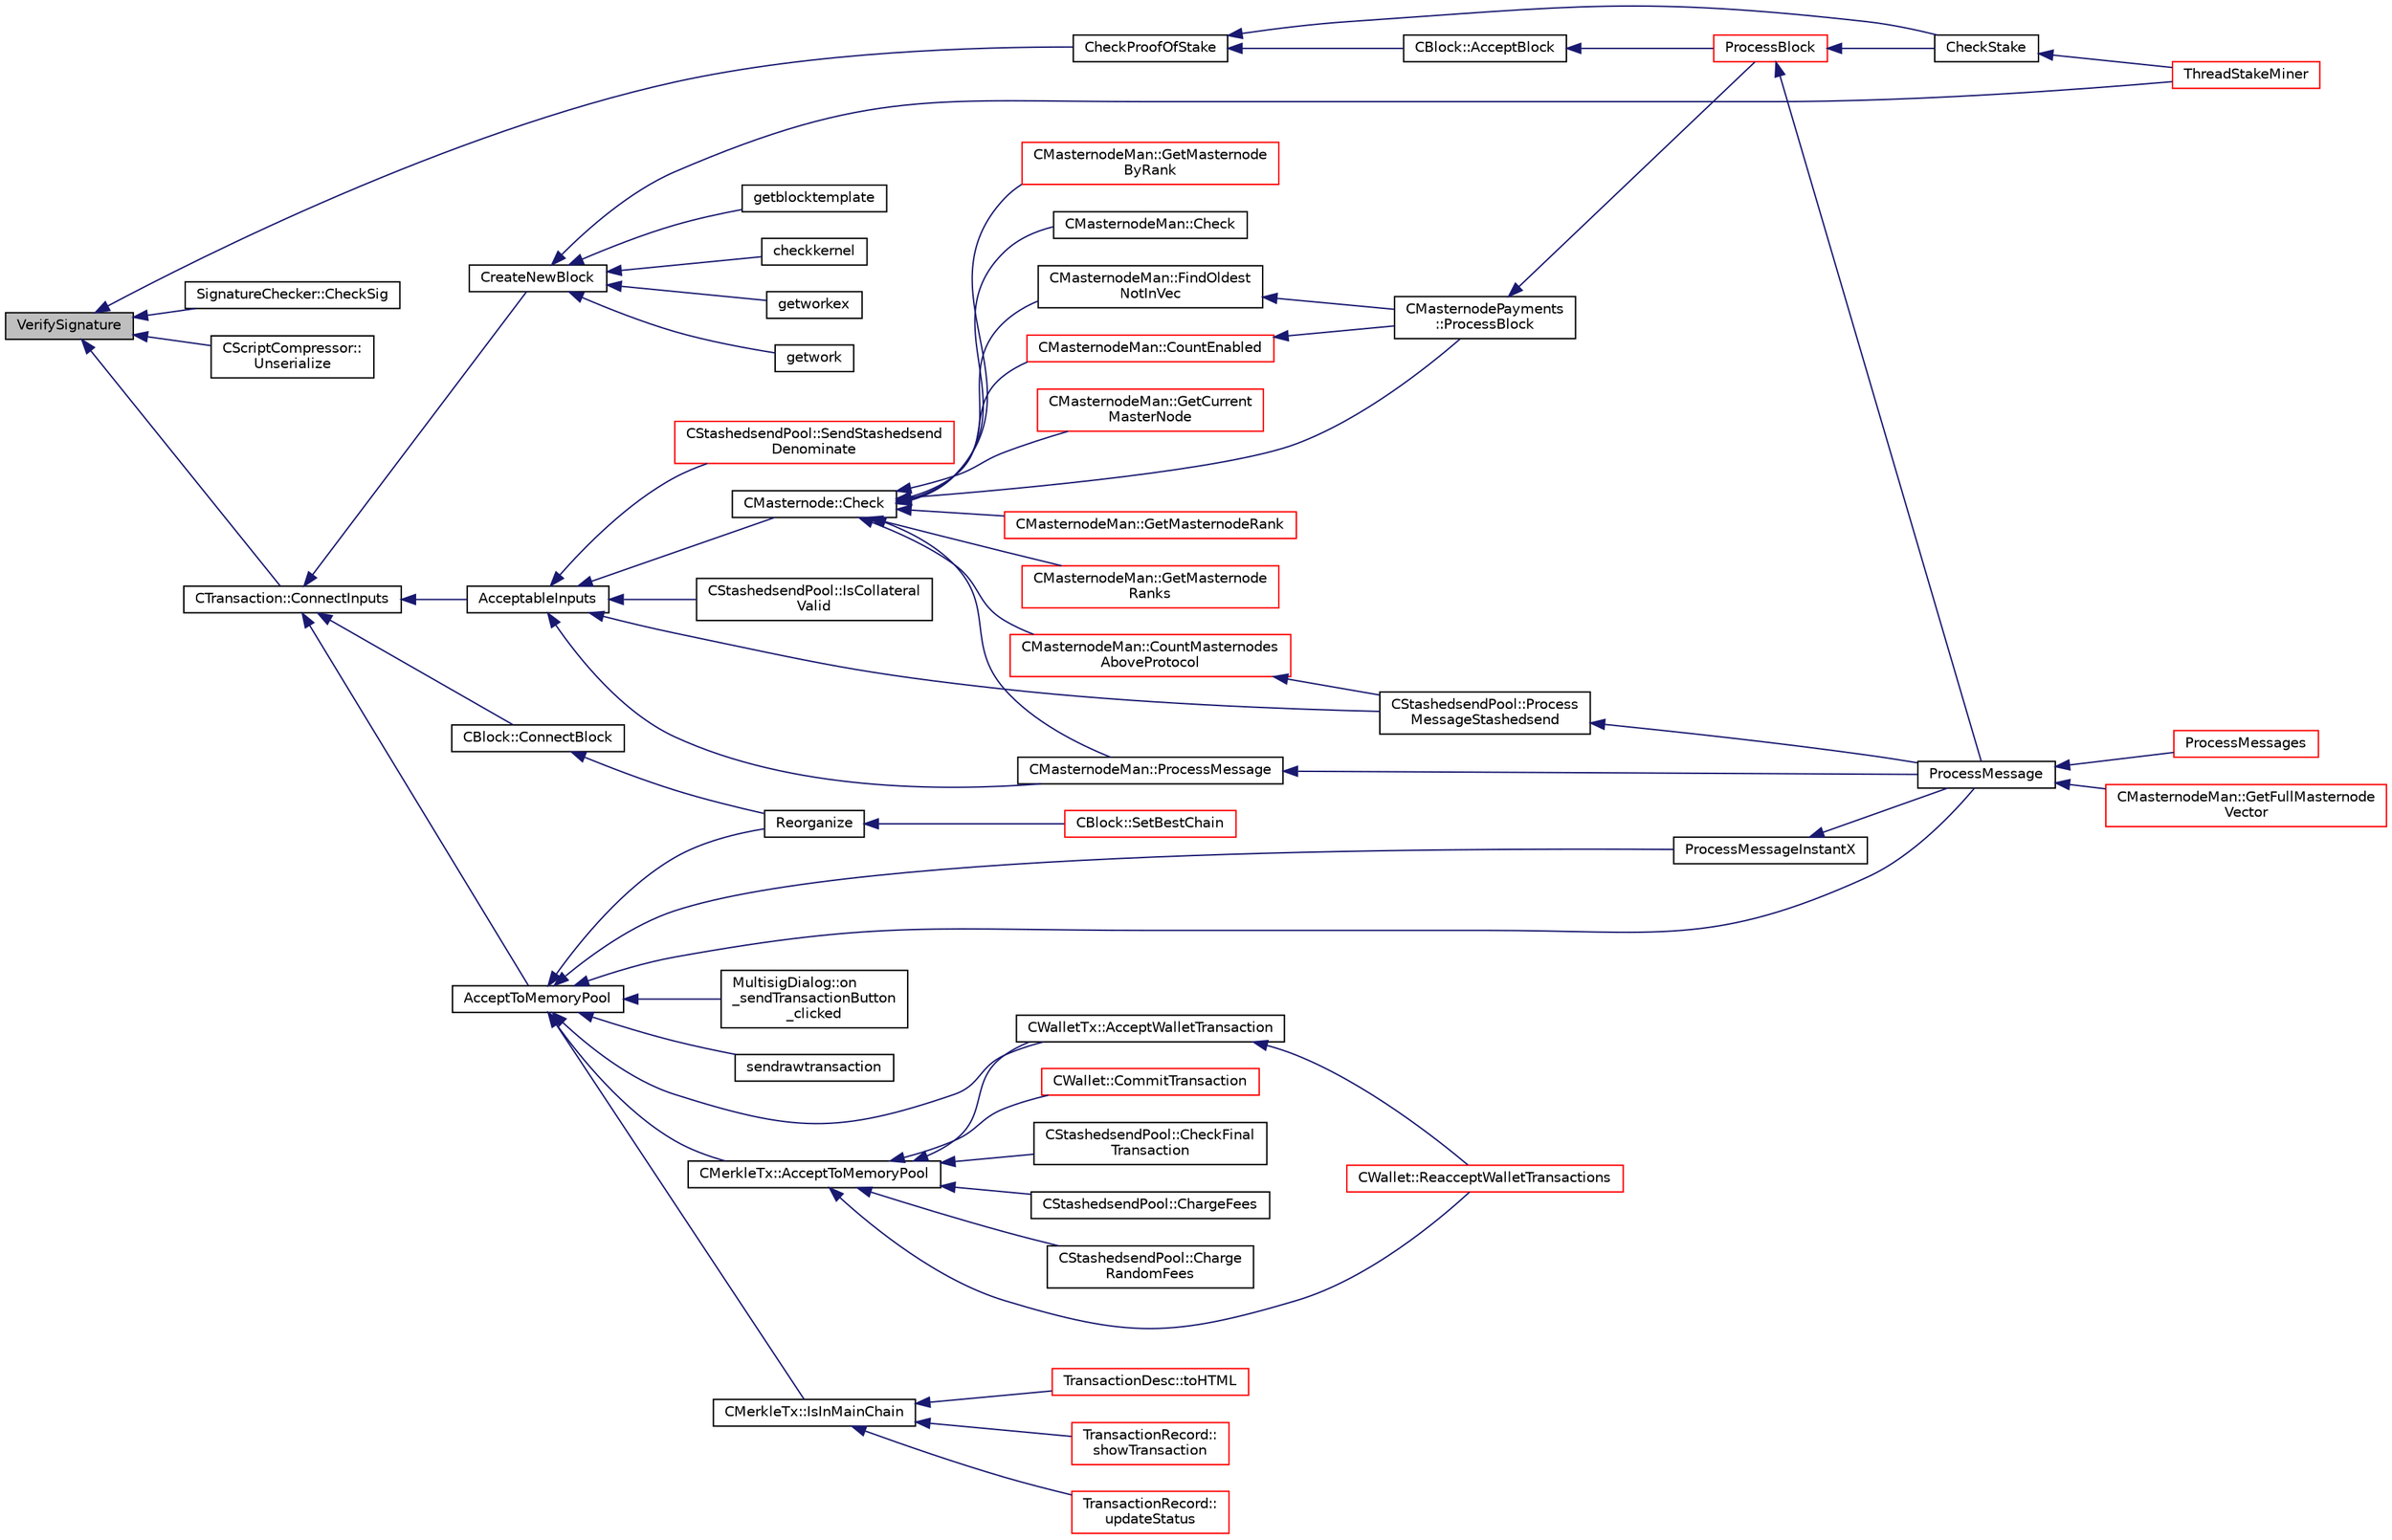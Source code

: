 digraph "VerifySignature"
{
  edge [fontname="Helvetica",fontsize="10",labelfontname="Helvetica",labelfontsize="10"];
  node [fontname="Helvetica",fontsize="10",shape=record];
  rankdir="LR";
  Node4808 [label="VerifySignature",height=0.2,width=0.4,color="black", fillcolor="grey75", style="filled", fontcolor="black"];
  Node4808 -> Node4809 [dir="back",color="midnightblue",fontsize="10",style="solid",fontname="Helvetica"];
  Node4809 [label="CTransaction::ConnectInputs",height=0.2,width=0.4,color="black", fillcolor="white", style="filled",URL="$df/d43/class_c_transaction.html#aaab6c4ba493c918e29fd383043dcaae7",tooltip="Sanity check previous transactions, then, if all checks succeed, mark them as spent by this transacti..."];
  Node4809 -> Node4810 [dir="back",color="midnightblue",fontsize="10",style="solid",fontname="Helvetica"];
  Node4810 [label="AcceptToMemoryPool",height=0.2,width=0.4,color="black", fillcolor="white", style="filled",URL="$d4/dbf/main_8h.html#addea0e425b693b4c1be712c3ead94568",tooltip="(try to) add transaction to memory pool "];
  Node4810 -> Node4811 [dir="back",color="midnightblue",fontsize="10",style="solid",fontname="Helvetica"];
  Node4811 [label="ProcessMessageInstantX",height=0.2,width=0.4,color="black", fillcolor="white", style="filled",URL="$d6/d5f/instantx_8h.html#aa516cb499ead2691d8ab216a499db5d0"];
  Node4811 -> Node4812 [dir="back",color="midnightblue",fontsize="10",style="solid",fontname="Helvetica"];
  Node4812 [label="ProcessMessage",height=0.2,width=0.4,color="black", fillcolor="white", style="filled",URL="$df/d0a/main_8cpp.html#a8ba92b1a4bce3c835e887a9073d17d8e"];
  Node4812 -> Node4813 [dir="back",color="midnightblue",fontsize="10",style="solid",fontname="Helvetica"];
  Node4813 [label="ProcessMessages",height=0.2,width=0.4,color="red", fillcolor="white", style="filled",URL="$d4/dbf/main_8h.html#a196f9318f02448b85b28d612698934fd"];
  Node4812 -> Node4821 [dir="back",color="midnightblue",fontsize="10",style="solid",fontname="Helvetica"];
  Node4821 [label="CMasternodeMan::GetFullMasternode\lVector",height=0.2,width=0.4,color="red", fillcolor="white", style="filled",URL="$dc/d6b/class_c_masternode_man.html#ab39e213a7601e1bef2eba1d5d63206f5"];
  Node4810 -> Node4827 [dir="back",color="midnightblue",fontsize="10",style="solid",fontname="Helvetica"];
  Node4827 [label="CMerkleTx::AcceptToMemoryPool",height=0.2,width=0.4,color="black", fillcolor="white", style="filled",URL="$d1/dff/class_c_merkle_tx.html#a61126e811a53b941b3efdf5a4e83db90"];
  Node4827 -> Node4828 [dir="back",color="midnightblue",fontsize="10",style="solid",fontname="Helvetica"];
  Node4828 [label="CWalletTx::AcceptWalletTransaction",height=0.2,width=0.4,color="black", fillcolor="white", style="filled",URL="$d6/d53/class_c_wallet_tx.html#af6d1a5a731bb69e1d94de84eb6fd15a5"];
  Node4828 -> Node4829 [dir="back",color="midnightblue",fontsize="10",style="solid",fontname="Helvetica"];
  Node4829 [label="CWallet::ReacceptWalletTransactions",height=0.2,width=0.4,color="red", fillcolor="white", style="filled",URL="$d2/de5/class_c_wallet.html#a796c23450c8482e10e0c75ae5c1fa8ed"];
  Node4827 -> Node4834 [dir="back",color="midnightblue",fontsize="10",style="solid",fontname="Helvetica"];
  Node4834 [label="CStashedsendPool::CheckFinal\lTransaction",height=0.2,width=0.4,color="black", fillcolor="white", style="filled",URL="$dd/d8a/class_c_stashedsend_pool.html#aba122588a53a90150595bc4279beb67c"];
  Node4827 -> Node4835 [dir="back",color="midnightblue",fontsize="10",style="solid",fontname="Helvetica"];
  Node4835 [label="CStashedsendPool::ChargeFees",height=0.2,width=0.4,color="black", fillcolor="white", style="filled",URL="$dd/d8a/class_c_stashedsend_pool.html#acd76c93879dbcbdda4ca0a253f0d9c68",tooltip="Charge fees to bad actors (Charge clients a fee if they&#39;re abusive) "];
  Node4827 -> Node4836 [dir="back",color="midnightblue",fontsize="10",style="solid",fontname="Helvetica"];
  Node4836 [label="CStashedsendPool::Charge\lRandomFees",height=0.2,width=0.4,color="black", fillcolor="white", style="filled",URL="$dd/d8a/class_c_stashedsend_pool.html#abcf715f6e5e01039218bf4881fffc3fe",tooltip="Rarely charge fees to pay miners. "];
  Node4827 -> Node4829 [dir="back",color="midnightblue",fontsize="10",style="solid",fontname="Helvetica"];
  Node4827 -> Node4837 [dir="back",color="midnightblue",fontsize="10",style="solid",fontname="Helvetica"];
  Node4837 [label="CWallet::CommitTransaction",height=0.2,width=0.4,color="red", fillcolor="white", style="filled",URL="$d2/de5/class_c_wallet.html#aa13fbeaebd271f910a54cc5b82d73fde"];
  Node4810 -> Node4828 [dir="back",color="midnightblue",fontsize="10",style="solid",fontname="Helvetica"];
  Node4810 -> Node4854 [dir="back",color="midnightblue",fontsize="10",style="solid",fontname="Helvetica"];
  Node4854 [label="Reorganize",height=0.2,width=0.4,color="black", fillcolor="white", style="filled",URL="$df/d0a/main_8cpp.html#ad8e09920f5a3ce2670c5efa26ef65227"];
  Node4854 -> Node4855 [dir="back",color="midnightblue",fontsize="10",style="solid",fontname="Helvetica"];
  Node4855 [label="CBlock::SetBestChain",height=0.2,width=0.4,color="red", fillcolor="white", style="filled",URL="$d3/d51/class_c_block.html#a6e308b2d75d1cfc4a75eda36feb60ca1"];
  Node4810 -> Node4812 [dir="back",color="midnightblue",fontsize="10",style="solid",fontname="Helvetica"];
  Node4810 -> Node4859 [dir="back",color="midnightblue",fontsize="10",style="solid",fontname="Helvetica"];
  Node4859 [label="CMerkleTx::IsInMainChain",height=0.2,width=0.4,color="black", fillcolor="white", style="filled",URL="$d1/dff/class_c_merkle_tx.html#ad4b3623fabf1924dba2a7694e3418e1e"];
  Node4859 -> Node4860 [dir="back",color="midnightblue",fontsize="10",style="solid",fontname="Helvetica"];
  Node4860 [label="TransactionDesc::toHTML",height=0.2,width=0.4,color="red", fillcolor="white", style="filled",URL="$d4/da9/class_transaction_desc.html#ab7c9dbb2048aae121dd9d75df86e64f4"];
  Node4859 -> Node4871 [dir="back",color="midnightblue",fontsize="10",style="solid",fontname="Helvetica"];
  Node4871 [label="TransactionRecord::\lshowTransaction",height=0.2,width=0.4,color="red", fillcolor="white", style="filled",URL="$d1/da7/class_transaction_record.html#a5ad1d1af4bec5b15a624b7a451e8cdbf",tooltip="Decompose CWallet transaction to model transaction records. "];
  Node4859 -> Node4883 [dir="back",color="midnightblue",fontsize="10",style="solid",fontname="Helvetica"];
  Node4883 [label="TransactionRecord::\lupdateStatus",height=0.2,width=0.4,color="red", fillcolor="white", style="filled",URL="$d1/da7/class_transaction_record.html#a9b643dd885a790ae511705a1446556be",tooltip="Update status from core wallet tx. "];
  Node4810 -> Node4890 [dir="back",color="midnightblue",fontsize="10",style="solid",fontname="Helvetica"];
  Node4890 [label="MultisigDialog::on\l_sendTransactionButton\l_clicked",height=0.2,width=0.4,color="black", fillcolor="white", style="filled",URL="$d4/df4/class_multisig_dialog.html#a71fcf325cb0cde9223eefc62b3b7634b"];
  Node4810 -> Node4891 [dir="back",color="midnightblue",fontsize="10",style="solid",fontname="Helvetica"];
  Node4891 [label="sendrawtransaction",height=0.2,width=0.4,color="black", fillcolor="white", style="filled",URL="$dc/da8/rpcrawtransaction_8cpp.html#ad5aad44f890060f42efb49acf349511e"];
  Node4809 -> Node4892 [dir="back",color="midnightblue",fontsize="10",style="solid",fontname="Helvetica"];
  Node4892 [label="AcceptableInputs",height=0.2,width=0.4,color="black", fillcolor="white", style="filled",URL="$d4/dbf/main_8h.html#a43f9c625cc3dfd663a76ddb4d15fce58"];
  Node4892 -> Node4893 [dir="back",color="midnightblue",fontsize="10",style="solid",fontname="Helvetica"];
  Node4893 [label="CMasternode::Check",height=0.2,width=0.4,color="black", fillcolor="white", style="filled",URL="$d6/dac/class_c_masternode.html#a6c5f883b797298678c1cf814faab09a5"];
  Node4893 -> Node4894 [dir="back",color="midnightblue",fontsize="10",style="solid",fontname="Helvetica"];
  Node4894 [label="CMasternodePayments\l::ProcessBlock",height=0.2,width=0.4,color="black", fillcolor="white", style="filled",URL="$dc/d9a/class_c_masternode_payments.html#aa23dfbc148f10f601e9771bfcffea441"];
  Node4894 -> Node4895 [dir="back",color="midnightblue",fontsize="10",style="solid",fontname="Helvetica"];
  Node4895 [label="ProcessBlock",height=0.2,width=0.4,color="red", fillcolor="white", style="filled",URL="$d4/dbf/main_8h.html#a7c8a7be3439bb5e1e40548a332a3cf29"];
  Node4895 -> Node4812 [dir="back",color="midnightblue",fontsize="10",style="solid",fontname="Helvetica"];
  Node4895 -> Node4902 [dir="back",color="midnightblue",fontsize="10",style="solid",fontname="Helvetica"];
  Node4902 [label="CheckStake",height=0.2,width=0.4,color="black", fillcolor="white", style="filled",URL="$de/d13/miner_8h.html#a68be4bcfa03b86095641eac5ca996fed",tooltip="Check mined proof-of-stake block. "];
  Node4902 -> Node4903 [dir="back",color="midnightblue",fontsize="10",style="solid",fontname="Helvetica"];
  Node4903 [label="ThreadStakeMiner",height=0.2,width=0.4,color="red", fillcolor="white", style="filled",URL="$d6/de3/miner_8cpp.html#a31faece5ef0e403969b3d3debd79b352"];
  Node4893 -> Node4905 [dir="back",color="midnightblue",fontsize="10",style="solid",fontname="Helvetica"];
  Node4905 [label="CMasternodeMan::Check",height=0.2,width=0.4,color="black", fillcolor="white", style="filled",URL="$dc/d6b/class_c_masternode_man.html#a746a5bed8674a37f69f8987a2bd9bcd1"];
  Node4893 -> Node4906 [dir="back",color="midnightblue",fontsize="10",style="solid",fontname="Helvetica"];
  Node4906 [label="CMasternodeMan::CountEnabled",height=0.2,width=0.4,color="red", fillcolor="white", style="filled",URL="$dc/d6b/class_c_masternode_man.html#ae495279a035d7d259375ae95cbde28f4"];
  Node4906 -> Node4894 [dir="back",color="midnightblue",fontsize="10",style="solid",fontname="Helvetica"];
  Node4893 -> Node4918 [dir="back",color="midnightblue",fontsize="10",style="solid",fontname="Helvetica"];
  Node4918 [label="CMasternodeMan::CountMasternodes\lAboveProtocol",height=0.2,width=0.4,color="red", fillcolor="white", style="filled",URL="$dc/d6b/class_c_masternode_man.html#a26f97dd108171cfaf20951a5d133c156"];
  Node4918 -> Node4922 [dir="back",color="midnightblue",fontsize="10",style="solid",fontname="Helvetica"];
  Node4922 [label="CStashedsendPool::Process\lMessageStashedsend",height=0.2,width=0.4,color="black", fillcolor="white", style="filled",URL="$dd/d8a/class_c_stashedsend_pool.html#a62b472a4e4b1e634bc2e8621be17888e",tooltip="Process a Stashedsend message using the Stashedsend protocol. "];
  Node4922 -> Node4812 [dir="back",color="midnightblue",fontsize="10",style="solid",fontname="Helvetica"];
  Node4893 -> Node4923 [dir="back",color="midnightblue",fontsize="10",style="solid",fontname="Helvetica"];
  Node4923 [label="CMasternodeMan::FindOldest\lNotInVec",height=0.2,width=0.4,color="black", fillcolor="white", style="filled",URL="$dc/d6b/class_c_masternode_man.html#a573f7201b1bc84d277d17c4e165f8842"];
  Node4923 -> Node4894 [dir="back",color="midnightblue",fontsize="10",style="solid",fontname="Helvetica"];
  Node4893 -> Node4924 [dir="back",color="midnightblue",fontsize="10",style="solid",fontname="Helvetica"];
  Node4924 [label="CMasternodeMan::GetCurrent\lMasterNode",height=0.2,width=0.4,color="red", fillcolor="white", style="filled",URL="$dc/d6b/class_c_masternode_man.html#a2b3a91870855e8fcb9b2b6e00c35197f"];
  Node4893 -> Node4927 [dir="back",color="midnightblue",fontsize="10",style="solid",fontname="Helvetica"];
  Node4927 [label="CMasternodeMan::GetMasternodeRank",height=0.2,width=0.4,color="red", fillcolor="white", style="filled",URL="$dc/d6b/class_c_masternode_man.html#a41fd522da90284837d5dcb1e2d2e7d7c"];
  Node4893 -> Node4930 [dir="back",color="midnightblue",fontsize="10",style="solid",fontname="Helvetica"];
  Node4930 [label="CMasternodeMan::GetMasternode\lRanks",height=0.2,width=0.4,color="red", fillcolor="white", style="filled",URL="$dc/d6b/class_c_masternode_man.html#ac06180b4570d5d1b098979c2f59a7a90"];
  Node4893 -> Node4931 [dir="back",color="midnightblue",fontsize="10",style="solid",fontname="Helvetica"];
  Node4931 [label="CMasternodeMan::GetMasternode\lByRank",height=0.2,width=0.4,color="red", fillcolor="white", style="filled",URL="$dc/d6b/class_c_masternode_man.html#ab32afaad2651c69d2f93c68aee466677"];
  Node4893 -> Node4933 [dir="back",color="midnightblue",fontsize="10",style="solid",fontname="Helvetica"];
  Node4933 [label="CMasternodeMan::ProcessMessage",height=0.2,width=0.4,color="black", fillcolor="white", style="filled",URL="$dc/d6b/class_c_masternode_man.html#ae3e5d263cebdcd932eca49caeadce9aa"];
  Node4933 -> Node4812 [dir="back",color="midnightblue",fontsize="10",style="solid",fontname="Helvetica"];
  Node4892 -> Node4933 [dir="back",color="midnightblue",fontsize="10",style="solid",fontname="Helvetica"];
  Node4892 -> Node4922 [dir="back",color="midnightblue",fontsize="10",style="solid",fontname="Helvetica"];
  Node4892 -> Node4934 [dir="back",color="midnightblue",fontsize="10",style="solid",fontname="Helvetica"];
  Node4934 [label="CStashedsendPool::IsCollateral\lValid",height=0.2,width=0.4,color="black", fillcolor="white", style="filled",URL="$dd/d8a/class_c_stashedsend_pool.html#a953b684a05b58919c45c8c6f159b0b14",tooltip="If the collateral is valid given by a client. "];
  Node4892 -> Node4935 [dir="back",color="midnightblue",fontsize="10",style="solid",fontname="Helvetica"];
  Node4935 [label="CStashedsendPool::SendStashedsend\lDenominate",height=0.2,width=0.4,color="red", fillcolor="white", style="filled",URL="$dd/d8a/class_c_stashedsend_pool.html#a6a94b951db9f47197abf79e141e8de1a",tooltip="As a client, send a transaction to a Masternode to start the denomination process. "];
  Node4809 -> Node4938 [dir="back",color="midnightblue",fontsize="10",style="solid",fontname="Helvetica"];
  Node4938 [label="CBlock::ConnectBlock",height=0.2,width=0.4,color="black", fillcolor="white", style="filled",URL="$d3/d51/class_c_block.html#a1ae149d97c7b7eadf48f5cea934b6217"];
  Node4938 -> Node4854 [dir="back",color="midnightblue",fontsize="10",style="solid",fontname="Helvetica"];
  Node4809 -> Node4939 [dir="back",color="midnightblue",fontsize="10",style="solid",fontname="Helvetica"];
  Node4939 [label="CreateNewBlock",height=0.2,width=0.4,color="black", fillcolor="white", style="filled",URL="$de/d13/miner_8h.html#aca0de7d757e027c2b08bd101c68c1549"];
  Node4939 -> Node4903 [dir="back",color="midnightblue",fontsize="10",style="solid",fontname="Helvetica"];
  Node4939 -> Node4940 [dir="back",color="midnightblue",fontsize="10",style="solid",fontname="Helvetica"];
  Node4940 [label="checkkernel",height=0.2,width=0.4,color="black", fillcolor="white", style="filled",URL="$d4/ddd/rpcmining_8cpp.html#a36ee2284a7252841b8a62a9531b6acbc"];
  Node4939 -> Node4900 [dir="back",color="midnightblue",fontsize="10",style="solid",fontname="Helvetica"];
  Node4900 [label="getworkex",height=0.2,width=0.4,color="black", fillcolor="white", style="filled",URL="$d4/ddd/rpcmining_8cpp.html#aa40f86dc468a3f2ef4a3bba99e20a069"];
  Node4939 -> Node4901 [dir="back",color="midnightblue",fontsize="10",style="solid",fontname="Helvetica"];
  Node4901 [label="getwork",height=0.2,width=0.4,color="black", fillcolor="white", style="filled",URL="$d4/ddd/rpcmining_8cpp.html#a356be62c93d38267a7da9e1cb644d547"];
  Node4939 -> Node4941 [dir="back",color="midnightblue",fontsize="10",style="solid",fontname="Helvetica"];
  Node4941 [label="getblocktemplate",height=0.2,width=0.4,color="black", fillcolor="white", style="filled",URL="$d4/ddd/rpcmining_8cpp.html#a27347eecedd59156c914fcb5ce488f9a"];
  Node4808 -> Node4942 [dir="back",color="midnightblue",fontsize="10",style="solid",fontname="Helvetica"];
  Node4942 [label="SignatureChecker::CheckSig",height=0.2,width=0.4,color="black", fillcolor="white", style="filled",URL="$da/d89/class_signature_checker.html#a3eeda653a8224d8376016f177d2c7be2"];
  Node4808 -> Node4943 [dir="back",color="midnightblue",fontsize="10",style="solid",fontname="Helvetica"];
  Node4943 [label="CScriptCompressor::\lUnserialize",height=0.2,width=0.4,color="black", fillcolor="white", style="filled",URL="$d3/dfb/class_c_script_compressor.html#a016fa6e3d2735d95fcf773271da073d5"];
  Node4808 -> Node4944 [dir="back",color="midnightblue",fontsize="10",style="solid",fontname="Helvetica"];
  Node4944 [label="CheckProofOfStake",height=0.2,width=0.4,color="black", fillcolor="white", style="filled",URL="$d4/dd4/stake_8h.html#a01e09fbdb926d4581ea48c4cf2f337a1"];
  Node4944 -> Node4945 [dir="back",color="midnightblue",fontsize="10",style="solid",fontname="Helvetica"];
  Node4945 [label="CBlock::AcceptBlock",height=0.2,width=0.4,color="black", fillcolor="white", style="filled",URL="$d3/d51/class_c_block.html#a3f990a713116bd15c1f221c88b012ccf"];
  Node4945 -> Node4895 [dir="back",color="midnightblue",fontsize="10",style="solid",fontname="Helvetica"];
  Node4944 -> Node4902 [dir="back",color="midnightblue",fontsize="10",style="solid",fontname="Helvetica"];
}
